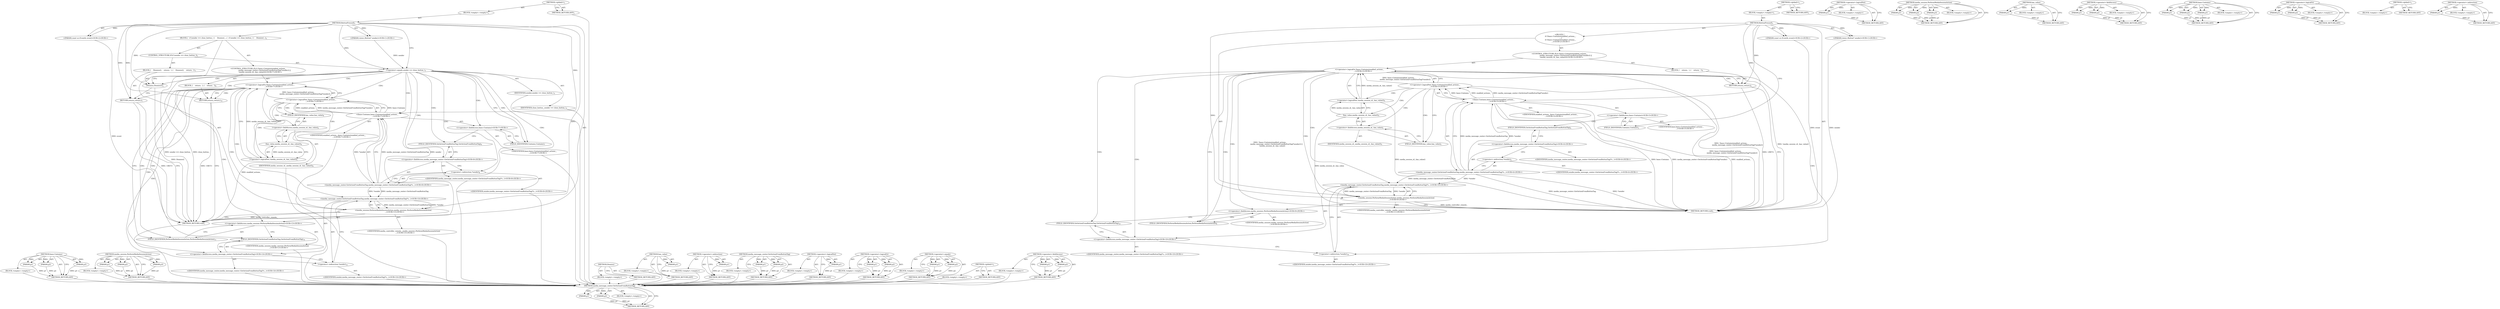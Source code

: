 digraph "&lt;operator&gt;.indirection" {
vulnerable_89 [label=<(METHOD,base.Contains)>];
vulnerable_90 [label=<(PARAM,p1)>];
vulnerable_91 [label=<(PARAM,p2)>];
vulnerable_92 [label=<(PARAM,p3)>];
vulnerable_93 [label=<(BLOCK,&lt;empty&gt;,&lt;empty&gt;)>];
vulnerable_94 [label=<(METHOD_RETURN,ANY)>];
vulnerable_113 [label=<(METHOD,media_session.PerformMediaSessionAction)>];
vulnerable_114 [label=<(PARAM,p1)>];
vulnerable_115 [label=<(PARAM,p2)>];
vulnerable_116 [label=<(PARAM,p3)>];
vulnerable_117 [label=<(BLOCK,&lt;empty&gt;,&lt;empty&gt;)>];
vulnerable_118 [label=<(METHOD_RETURN,ANY)>];
vulnerable_6 [label=<(METHOD,&lt;global&gt;)<SUB>1</SUB>>];
vulnerable_7 [label=<(BLOCK,&lt;empty&gt;,&lt;empty&gt;)<SUB>1</SUB>>];
vulnerable_8 [label=<(METHOD,ButtonPressed)<SUB>1</SUB>>];
vulnerable_9 [label="<(PARAM,views::Button* sender)<SUB>1</SUB>>"];
vulnerable_10 [label="<(PARAM,const ui::Event&amp; event)<SUB>2</SUB>>"];
vulnerable_11 [label=<(BLOCK,{
  if (sender == close_button_) {
    Dismiss(...,{
  if (sender == close_button_) {
    Dismiss(...)<SUB>2</SUB>>];
vulnerable_12 [label=<(CONTROL_STRUCTURE,IF,if (sender == close_button_))<SUB>3</SUB>>];
vulnerable_13 [label=<(&lt;operator&gt;.equals,sender == close_button_)<SUB>3</SUB>>];
vulnerable_14 [label=<(IDENTIFIER,sender,sender == close_button_)<SUB>3</SUB>>];
vulnerable_15 [label=<(IDENTIFIER,close_button_,sender == close_button_)<SUB>3</SUB>>];
vulnerable_16 [label=<(BLOCK,{
    Dismiss();
    return;
  },{
    Dismiss();
    return;
  })<SUB>3</SUB>>];
vulnerable_17 [label=<(Dismiss,Dismiss())<SUB>4</SUB>>];
vulnerable_18 [label=<(RETURN,return;,return;)<SUB>5</SUB>>];
vulnerable_19 [label="<(CONTROL_STRUCTURE,IF,if (!base::Contains(enabled_actions_,
                       media_message_center::GetActionFromButtonTag(*sender)) ||
       !media_session_id_.has_value()))<SUB>7</SUB>>"];
vulnerable_20 [label="<(&lt;operator&gt;.logicalOr,!base::Contains(enabled_actions_,
             ...)<SUB>7</SUB>>"];
vulnerable_21 [label="<(&lt;operator&gt;.logicalNot,!base::Contains(enabled_actions_,
             ...)<SUB>7</SUB>>"];
vulnerable_22 [label="<(base.Contains,base::Contains(enabled_actions_,
              ...)<SUB>7</SUB>>"];
vulnerable_23 [label="<(&lt;operator&gt;.fieldAccess,base::Contains)<SUB>7</SUB>>"];
vulnerable_24 [label="<(IDENTIFIER,base,base::Contains(enabled_actions_,
              ...)<SUB>7</SUB>>"];
vulnerable_25 [label=<(FIELD_IDENTIFIER,Contains,Contains)<SUB>7</SUB>>];
vulnerable_26 [label="<(IDENTIFIER,enabled_actions_,base::Contains(enabled_actions_,
              ...)<SUB>7</SUB>>"];
vulnerable_27 [label="<(media_message_center.GetActionFromButtonTag,media_message_center::GetActionFromButtonTag(*s...)<SUB>8</SUB>>"];
vulnerable_28 [label="<(&lt;operator&gt;.fieldAccess,media_message_center::GetActionFromButtonTag)<SUB>8</SUB>>"];
vulnerable_29 [label="<(IDENTIFIER,media_message_center,media_message_center::GetActionFromButtonTag(*s...)<SUB>8</SUB>>"];
vulnerable_30 [label=<(FIELD_IDENTIFIER,GetActionFromButtonTag,GetActionFromButtonTag)<SUB>8</SUB>>];
vulnerable_31 [label=<(&lt;operator&gt;.indirection,*sender)<SUB>8</SUB>>];
vulnerable_32 [label="<(IDENTIFIER,sender,media_message_center::GetActionFromButtonTag(*s...)<SUB>8</SUB>>"];
vulnerable_33 [label=<(&lt;operator&gt;.logicalNot,!media_session_id_.has_value())<SUB>9</SUB>>];
vulnerable_34 [label=<(has_value,media_session_id_.has_value())<SUB>9</SUB>>];
vulnerable_35 [label=<(&lt;operator&gt;.fieldAccess,media_session_id_.has_value)<SUB>9</SUB>>];
vulnerable_36 [label=<(IDENTIFIER,media_session_id_,media_session_id_.has_value())<SUB>9</SUB>>];
vulnerable_37 [label=<(FIELD_IDENTIFIER,has_value,has_value)<SUB>9</SUB>>];
vulnerable_38 [label=<(BLOCK,{
    return;
  },{
    return;
  })<SUB>9</SUB>>];
vulnerable_39 [label=<(RETURN,return;,return;)<SUB>10</SUB>>];
vulnerable_40 [label="<(media_session.PerformMediaSessionAction,media_session::PerformMediaSessionAction(
     ...)<SUB>13</SUB>>"];
vulnerable_41 [label="<(&lt;operator&gt;.fieldAccess,media_session::PerformMediaSessionAction)<SUB>13</SUB>>"];
vulnerable_42 [label="<(IDENTIFIER,media_session,media_session::PerformMediaSessionAction(
     ...)<SUB>13</SUB>>"];
vulnerable_43 [label=<(FIELD_IDENTIFIER,PerformMediaSessionAction,PerformMediaSessionAction)<SUB>13</SUB>>];
vulnerable_44 [label="<(media_message_center.GetActionFromButtonTag,media_message_center::GetActionFromButtonTag(*s...)<SUB>14</SUB>>"];
vulnerable_45 [label="<(&lt;operator&gt;.fieldAccess,media_message_center::GetActionFromButtonTag)<SUB>14</SUB>>"];
vulnerable_46 [label="<(IDENTIFIER,media_message_center,media_message_center::GetActionFromButtonTag(*s...)<SUB>14</SUB>>"];
vulnerable_47 [label=<(FIELD_IDENTIFIER,GetActionFromButtonTag,GetActionFromButtonTag)<SUB>14</SUB>>];
vulnerable_48 [label=<(&lt;operator&gt;.indirection,*sender)<SUB>14</SUB>>];
vulnerable_49 [label="<(IDENTIFIER,sender,media_message_center::GetActionFromButtonTag(*s...)<SUB>14</SUB>>"];
vulnerable_50 [label="<(IDENTIFIER,media_controller_remote_,media_session::PerformMediaSessionAction(
     ...)<SUB>15</SUB>>"];
vulnerable_51 [label=<(METHOD_RETURN,void)<SUB>1</SUB>>];
vulnerable_53 [label=<(METHOD_RETURN,ANY)<SUB>1</SUB>>];
vulnerable_77 [label=<(METHOD,Dismiss)>];
vulnerable_78 [label=<(BLOCK,&lt;empty&gt;,&lt;empty&gt;)>];
vulnerable_79 [label=<(METHOD_RETURN,ANY)>];
vulnerable_109 [label=<(METHOD,has_value)>];
vulnerable_110 [label=<(PARAM,p1)>];
vulnerable_111 [label=<(BLOCK,&lt;empty&gt;,&lt;empty&gt;)>];
vulnerable_112 [label=<(METHOD_RETURN,ANY)>];
vulnerable_105 [label=<(METHOD,&lt;operator&gt;.indirection)>];
vulnerable_106 [label=<(PARAM,p1)>];
vulnerable_107 [label=<(BLOCK,&lt;empty&gt;,&lt;empty&gt;)>];
vulnerable_108 [label=<(METHOD_RETURN,ANY)>];
vulnerable_100 [label=<(METHOD,media_message_center.GetActionFromButtonTag)>];
vulnerable_101 [label=<(PARAM,p1)>];
vulnerable_102 [label=<(PARAM,p2)>];
vulnerable_103 [label=<(BLOCK,&lt;empty&gt;,&lt;empty&gt;)>];
vulnerable_104 [label=<(METHOD_RETURN,ANY)>];
vulnerable_85 [label=<(METHOD,&lt;operator&gt;.logicalNot)>];
vulnerable_86 [label=<(PARAM,p1)>];
vulnerable_87 [label=<(BLOCK,&lt;empty&gt;,&lt;empty&gt;)>];
vulnerable_88 [label=<(METHOD_RETURN,ANY)>];
vulnerable_80 [label=<(METHOD,&lt;operator&gt;.logicalOr)>];
vulnerable_81 [label=<(PARAM,p1)>];
vulnerable_82 [label=<(PARAM,p2)>];
vulnerable_83 [label=<(BLOCK,&lt;empty&gt;,&lt;empty&gt;)>];
vulnerable_84 [label=<(METHOD_RETURN,ANY)>];
vulnerable_72 [label=<(METHOD,&lt;operator&gt;.equals)>];
vulnerable_73 [label=<(PARAM,p1)>];
vulnerable_74 [label=<(PARAM,p2)>];
vulnerable_75 [label=<(BLOCK,&lt;empty&gt;,&lt;empty&gt;)>];
vulnerable_76 [label=<(METHOD_RETURN,ANY)>];
vulnerable_66 [label=<(METHOD,&lt;global&gt;)<SUB>1</SUB>>];
vulnerable_67 [label=<(BLOCK,&lt;empty&gt;,&lt;empty&gt;)>];
vulnerable_68 [label=<(METHOD_RETURN,ANY)>];
vulnerable_95 [label=<(METHOD,&lt;operator&gt;.fieldAccess)>];
vulnerable_96 [label=<(PARAM,p1)>];
vulnerable_97 [label=<(PARAM,p2)>];
vulnerable_98 [label=<(BLOCK,&lt;empty&gt;,&lt;empty&gt;)>];
vulnerable_99 [label=<(METHOD_RETURN,ANY)>];
fixed_85 [label=<(METHOD,media_message_center.GetActionFromButtonTag)>];
fixed_86 [label=<(PARAM,p1)>];
fixed_87 [label=<(PARAM,p2)>];
fixed_88 [label=<(BLOCK,&lt;empty&gt;,&lt;empty&gt;)>];
fixed_89 [label=<(METHOD_RETURN,ANY)>];
fixed_6 [label=<(METHOD,&lt;global&gt;)<SUB>1</SUB>>];
fixed_7 [label=<(BLOCK,&lt;empty&gt;,&lt;empty&gt;)<SUB>1</SUB>>];
fixed_8 [label=<(METHOD,ButtonPressed)<SUB>1</SUB>>];
fixed_9 [label="<(PARAM,views::Button* sender)<SUB>1</SUB>>"];
fixed_10 [label="<(PARAM,const ui::Event&amp; event)<SUB>2</SUB>>"];
fixed_11 [label="<(BLOCK,{
   if (!base::Contains(enabled_actions_,
    ...,{
   if (!base::Contains(enabled_actions_,
    ...)<SUB>2</SUB>>"];
fixed_12 [label="<(CONTROL_STRUCTURE,IF,if (!base::Contains(enabled_actions_,
                       media_message_center::GetActionFromButtonTag(*sender)) ||
       !media_session_id_.has_value()))<SUB>3</SUB>>"];
fixed_13 [label="<(&lt;operator&gt;.logicalOr,!base::Contains(enabled_actions_,
             ...)<SUB>3</SUB>>"];
fixed_14 [label="<(&lt;operator&gt;.logicalNot,!base::Contains(enabled_actions_,
             ...)<SUB>3</SUB>>"];
fixed_15 [label="<(base.Contains,base::Contains(enabled_actions_,
              ...)<SUB>3</SUB>>"];
fixed_16 [label="<(&lt;operator&gt;.fieldAccess,base::Contains)<SUB>3</SUB>>"];
fixed_17 [label="<(IDENTIFIER,base,base::Contains(enabled_actions_,
              ...)<SUB>3</SUB>>"];
fixed_18 [label=<(FIELD_IDENTIFIER,Contains,Contains)<SUB>3</SUB>>];
fixed_19 [label="<(IDENTIFIER,enabled_actions_,base::Contains(enabled_actions_,
              ...)<SUB>3</SUB>>"];
fixed_20 [label="<(media_message_center.GetActionFromButtonTag,media_message_center::GetActionFromButtonTag(*s...)<SUB>4</SUB>>"];
fixed_21 [label="<(&lt;operator&gt;.fieldAccess,media_message_center::GetActionFromButtonTag)<SUB>4</SUB>>"];
fixed_22 [label="<(IDENTIFIER,media_message_center,media_message_center::GetActionFromButtonTag(*s...)<SUB>4</SUB>>"];
fixed_23 [label=<(FIELD_IDENTIFIER,GetActionFromButtonTag,GetActionFromButtonTag)<SUB>4</SUB>>];
fixed_24 [label=<(&lt;operator&gt;.indirection,*sender)<SUB>4</SUB>>];
fixed_25 [label="<(IDENTIFIER,sender,media_message_center::GetActionFromButtonTag(*s...)<SUB>4</SUB>>"];
fixed_26 [label=<(&lt;operator&gt;.logicalNot,!media_session_id_.has_value())<SUB>5</SUB>>];
fixed_27 [label=<(has_value,media_session_id_.has_value())<SUB>5</SUB>>];
fixed_28 [label=<(&lt;operator&gt;.fieldAccess,media_session_id_.has_value)<SUB>5</SUB>>];
fixed_29 [label=<(IDENTIFIER,media_session_id_,media_session_id_.has_value())<SUB>5</SUB>>];
fixed_30 [label=<(FIELD_IDENTIFIER,has_value,has_value)<SUB>5</SUB>>];
fixed_31 [label=<(BLOCK,{
    return;
  },{
    return;
  })<SUB>5</SUB>>];
fixed_32 [label=<(RETURN,return;,return;)<SUB>6</SUB>>];
fixed_33 [label="<(media_session.PerformMediaSessionAction,media_session::PerformMediaSessionAction(
     ...)<SUB>9</SUB>>"];
fixed_34 [label="<(&lt;operator&gt;.fieldAccess,media_session::PerformMediaSessionAction)<SUB>9</SUB>>"];
fixed_35 [label="<(IDENTIFIER,media_session,media_session::PerformMediaSessionAction(
     ...)<SUB>9</SUB>>"];
fixed_36 [label=<(FIELD_IDENTIFIER,PerformMediaSessionAction,PerformMediaSessionAction)<SUB>9</SUB>>];
fixed_37 [label="<(media_message_center.GetActionFromButtonTag,media_message_center::GetActionFromButtonTag(*s...)<SUB>10</SUB>>"];
fixed_38 [label="<(&lt;operator&gt;.fieldAccess,media_message_center::GetActionFromButtonTag)<SUB>10</SUB>>"];
fixed_39 [label="<(IDENTIFIER,media_message_center,media_message_center::GetActionFromButtonTag(*s...)<SUB>10</SUB>>"];
fixed_40 [label=<(FIELD_IDENTIFIER,GetActionFromButtonTag,GetActionFromButtonTag)<SUB>10</SUB>>];
fixed_41 [label=<(&lt;operator&gt;.indirection,*sender)<SUB>10</SUB>>];
fixed_42 [label="<(IDENTIFIER,sender,media_message_center::GetActionFromButtonTag(*s...)<SUB>10</SUB>>"];
fixed_43 [label="<(IDENTIFIER,media_controller_remote_,media_session::PerformMediaSessionAction(
     ...)<SUB>11</SUB>>"];
fixed_44 [label=<(METHOD_RETURN,void)<SUB>1</SUB>>];
fixed_46 [label=<(METHOD_RETURN,ANY)<SUB>1</SUB>>];
fixed_70 [label=<(METHOD,&lt;operator&gt;.logicalNot)>];
fixed_71 [label=<(PARAM,p1)>];
fixed_72 [label=<(BLOCK,&lt;empty&gt;,&lt;empty&gt;)>];
fixed_73 [label=<(METHOD_RETURN,ANY)>];
fixed_98 [label=<(METHOD,media_session.PerformMediaSessionAction)>];
fixed_99 [label=<(PARAM,p1)>];
fixed_100 [label=<(PARAM,p2)>];
fixed_101 [label=<(PARAM,p3)>];
fixed_102 [label=<(BLOCK,&lt;empty&gt;,&lt;empty&gt;)>];
fixed_103 [label=<(METHOD_RETURN,ANY)>];
fixed_94 [label=<(METHOD,has_value)>];
fixed_95 [label=<(PARAM,p1)>];
fixed_96 [label=<(BLOCK,&lt;empty&gt;,&lt;empty&gt;)>];
fixed_97 [label=<(METHOD_RETURN,ANY)>];
fixed_80 [label=<(METHOD,&lt;operator&gt;.fieldAccess)>];
fixed_81 [label=<(PARAM,p1)>];
fixed_82 [label=<(PARAM,p2)>];
fixed_83 [label=<(BLOCK,&lt;empty&gt;,&lt;empty&gt;)>];
fixed_84 [label=<(METHOD_RETURN,ANY)>];
fixed_74 [label=<(METHOD,base.Contains)>];
fixed_75 [label=<(PARAM,p1)>];
fixed_76 [label=<(PARAM,p2)>];
fixed_77 [label=<(PARAM,p3)>];
fixed_78 [label=<(BLOCK,&lt;empty&gt;,&lt;empty&gt;)>];
fixed_79 [label=<(METHOD_RETURN,ANY)>];
fixed_65 [label=<(METHOD,&lt;operator&gt;.logicalOr)>];
fixed_66 [label=<(PARAM,p1)>];
fixed_67 [label=<(PARAM,p2)>];
fixed_68 [label=<(BLOCK,&lt;empty&gt;,&lt;empty&gt;)>];
fixed_69 [label=<(METHOD_RETURN,ANY)>];
fixed_59 [label=<(METHOD,&lt;global&gt;)<SUB>1</SUB>>];
fixed_60 [label=<(BLOCK,&lt;empty&gt;,&lt;empty&gt;)>];
fixed_61 [label=<(METHOD_RETURN,ANY)>];
fixed_90 [label=<(METHOD,&lt;operator&gt;.indirection)>];
fixed_91 [label=<(PARAM,p1)>];
fixed_92 [label=<(BLOCK,&lt;empty&gt;,&lt;empty&gt;)>];
fixed_93 [label=<(METHOD_RETURN,ANY)>];
vulnerable_89 -> vulnerable_90  [key=0, label="AST: "];
vulnerable_89 -> vulnerable_90  [key=1, label="DDG: "];
vulnerable_89 -> vulnerable_93  [key=0, label="AST: "];
vulnerable_89 -> vulnerable_91  [key=0, label="AST: "];
vulnerable_89 -> vulnerable_91  [key=1, label="DDG: "];
vulnerable_89 -> vulnerable_94  [key=0, label="AST: "];
vulnerable_89 -> vulnerable_94  [key=1, label="CFG: "];
vulnerable_89 -> vulnerable_92  [key=0, label="AST: "];
vulnerable_89 -> vulnerable_92  [key=1, label="DDG: "];
vulnerable_90 -> vulnerable_94  [key=0, label="DDG: p1"];
vulnerable_91 -> vulnerable_94  [key=0, label="DDG: p2"];
vulnerable_92 -> vulnerable_94  [key=0, label="DDG: p3"];
vulnerable_93 -> fixed_85  [key=0];
vulnerable_94 -> fixed_85  [key=0];
vulnerable_113 -> vulnerable_114  [key=0, label="AST: "];
vulnerable_113 -> vulnerable_114  [key=1, label="DDG: "];
vulnerable_113 -> vulnerable_117  [key=0, label="AST: "];
vulnerable_113 -> vulnerable_115  [key=0, label="AST: "];
vulnerable_113 -> vulnerable_115  [key=1, label="DDG: "];
vulnerable_113 -> vulnerable_118  [key=0, label="AST: "];
vulnerable_113 -> vulnerable_118  [key=1, label="CFG: "];
vulnerable_113 -> vulnerable_116  [key=0, label="AST: "];
vulnerable_113 -> vulnerable_116  [key=1, label="DDG: "];
vulnerable_114 -> vulnerable_118  [key=0, label="DDG: p1"];
vulnerable_115 -> vulnerable_118  [key=0, label="DDG: p2"];
vulnerable_116 -> vulnerable_118  [key=0, label="DDG: p3"];
vulnerable_117 -> fixed_85  [key=0];
vulnerable_118 -> fixed_85  [key=0];
vulnerable_6 -> vulnerable_7  [key=0, label="AST: "];
vulnerable_6 -> vulnerable_53  [key=0, label="AST: "];
vulnerable_6 -> vulnerable_53  [key=1, label="CFG: "];
vulnerable_7 -> vulnerable_8  [key=0, label="AST: "];
vulnerable_8 -> vulnerable_9  [key=0, label="AST: "];
vulnerable_8 -> vulnerable_9  [key=1, label="DDG: "];
vulnerable_8 -> vulnerable_10  [key=0, label="AST: "];
vulnerable_8 -> vulnerable_10  [key=1, label="DDG: "];
vulnerable_8 -> vulnerable_11  [key=0, label="AST: "];
vulnerable_8 -> vulnerable_51  [key=0, label="AST: "];
vulnerable_8 -> vulnerable_13  [key=0, label="CFG: "];
vulnerable_8 -> vulnerable_13  [key=1, label="DDG: "];
vulnerable_8 -> vulnerable_40  [key=0, label="DDG: "];
vulnerable_8 -> vulnerable_17  [key=0, label="DDG: "];
vulnerable_8 -> vulnerable_18  [key=0, label="DDG: "];
vulnerable_8 -> vulnerable_39  [key=0, label="DDG: "];
vulnerable_8 -> vulnerable_22  [key=0, label="DDG: "];
vulnerable_9 -> vulnerable_13  [key=0, label="DDG: sender"];
vulnerable_10 -> vulnerable_51  [key=0, label="DDG: event"];
vulnerable_11 -> vulnerable_12  [key=0, label="AST: "];
vulnerable_11 -> vulnerable_19  [key=0, label="AST: "];
vulnerable_11 -> vulnerable_40  [key=0, label="AST: "];
vulnerable_12 -> vulnerable_13  [key=0, label="AST: "];
vulnerable_12 -> vulnerable_16  [key=0, label="AST: "];
vulnerable_13 -> vulnerable_14  [key=0, label="AST: "];
vulnerable_13 -> vulnerable_15  [key=0, label="AST: "];
vulnerable_13 -> vulnerable_17  [key=0, label="CFG: "];
vulnerable_13 -> vulnerable_17  [key=1, label="CDG: "];
vulnerable_13 -> vulnerable_25  [key=0, label="CFG: "];
vulnerable_13 -> vulnerable_25  [key=1, label="CDG: "];
vulnerable_13 -> vulnerable_51  [key=0, label="DDG: sender"];
vulnerable_13 -> vulnerable_51  [key=1, label="DDG: sender == close_button_"];
vulnerable_13 -> vulnerable_51  [key=2, label="DDG: close_button_"];
vulnerable_13 -> vulnerable_30  [key=0, label="CDG: "];
vulnerable_13 -> vulnerable_21  [key=0, label="CDG: "];
vulnerable_13 -> vulnerable_23  [key=0, label="CDG: "];
vulnerable_13 -> vulnerable_28  [key=0, label="CDG: "];
vulnerable_13 -> vulnerable_20  [key=0, label="CDG: "];
vulnerable_13 -> vulnerable_22  [key=0, label="CDG: "];
vulnerable_13 -> vulnerable_27  [key=0, label="CDG: "];
vulnerable_13 -> vulnerable_18  [key=0, label="CDG: "];
vulnerable_13 -> vulnerable_31  [key=0, label="CDG: "];
vulnerable_14 -> fixed_85  [key=0];
vulnerable_15 -> fixed_85  [key=0];
vulnerable_16 -> vulnerable_17  [key=0, label="AST: "];
vulnerable_16 -> vulnerable_18  [key=0, label="AST: "];
vulnerable_17 -> vulnerable_18  [key=0, label="CFG: "];
vulnerable_17 -> vulnerable_51  [key=0, label="DDG: Dismiss()"];
vulnerable_18 -> vulnerable_51  [key=0, label="CFG: "];
vulnerable_18 -> vulnerable_51  [key=1, label="DDG: &lt;RET&gt;"];
vulnerable_19 -> vulnerable_20  [key=0, label="AST: "];
vulnerable_19 -> vulnerable_38  [key=0, label="AST: "];
vulnerable_20 -> vulnerable_21  [key=0, label="AST: "];
vulnerable_20 -> vulnerable_33  [key=0, label="AST: "];
vulnerable_20 -> vulnerable_39  [key=0, label="CFG: "];
vulnerable_20 -> vulnerable_39  [key=1, label="CDG: "];
vulnerable_20 -> vulnerable_43  [key=0, label="CFG: "];
vulnerable_20 -> vulnerable_43  [key=1, label="CDG: "];
vulnerable_20 -> vulnerable_47  [key=0, label="CDG: "];
vulnerable_20 -> vulnerable_48  [key=0, label="CDG: "];
vulnerable_20 -> vulnerable_41  [key=0, label="CDG: "];
vulnerable_20 -> vulnerable_45  [key=0, label="CDG: "];
vulnerable_20 -> vulnerable_40  [key=0, label="CDG: "];
vulnerable_20 -> vulnerable_44  [key=0, label="CDG: "];
vulnerable_21 -> vulnerable_22  [key=0, label="AST: "];
vulnerable_21 -> vulnerable_20  [key=0, label="CFG: "];
vulnerable_21 -> vulnerable_20  [key=1, label="DDG: base::Contains(enabled_actions_,
                       media_message_center::GetActionFromButtonTag(*sender))"];
vulnerable_21 -> vulnerable_37  [key=0, label="CFG: "];
vulnerable_21 -> vulnerable_37  [key=1, label="CDG: "];
vulnerable_21 -> vulnerable_34  [key=0, label="CDG: "];
vulnerable_21 -> vulnerable_33  [key=0, label="CDG: "];
vulnerable_21 -> vulnerable_35  [key=0, label="CDG: "];
vulnerable_22 -> vulnerable_23  [key=0, label="AST: "];
vulnerable_22 -> vulnerable_26  [key=0, label="AST: "];
vulnerable_22 -> vulnerable_27  [key=0, label="AST: "];
vulnerable_22 -> vulnerable_21  [key=0, label="CFG: "];
vulnerable_22 -> vulnerable_21  [key=1, label="DDG: base::Contains"];
vulnerable_22 -> vulnerable_21  [key=2, label="DDG: enabled_actions_"];
vulnerable_22 -> vulnerable_21  [key=3, label="DDG: media_message_center::GetActionFromButtonTag(*sender)"];
vulnerable_22 -> vulnerable_51  [key=0, label="DDG: enabled_actions_"];
vulnerable_23 -> vulnerable_24  [key=0, label="AST: "];
vulnerable_23 -> vulnerable_25  [key=0, label="AST: "];
vulnerable_23 -> vulnerable_30  [key=0, label="CFG: "];
vulnerable_24 -> fixed_85  [key=0];
vulnerable_25 -> vulnerable_23  [key=0, label="CFG: "];
vulnerable_26 -> fixed_85  [key=0];
vulnerable_27 -> vulnerable_28  [key=0, label="AST: "];
vulnerable_27 -> vulnerable_31  [key=0, label="AST: "];
vulnerable_27 -> vulnerable_22  [key=0, label="CFG: "];
vulnerable_27 -> vulnerable_22  [key=1, label="DDG: media_message_center::GetActionFromButtonTag"];
vulnerable_27 -> vulnerable_22  [key=2, label="DDG: *sender"];
vulnerable_27 -> vulnerable_44  [key=0, label="DDG: media_message_center::GetActionFromButtonTag"];
vulnerable_27 -> vulnerable_44  [key=1, label="DDG: *sender"];
vulnerable_28 -> vulnerable_29  [key=0, label="AST: "];
vulnerable_28 -> vulnerable_30  [key=0, label="AST: "];
vulnerable_28 -> vulnerable_31  [key=0, label="CFG: "];
vulnerable_29 -> fixed_85  [key=0];
vulnerable_30 -> vulnerable_28  [key=0, label="CFG: "];
vulnerable_31 -> vulnerable_32  [key=0, label="AST: "];
vulnerable_31 -> vulnerable_27  [key=0, label="CFG: "];
vulnerable_32 -> fixed_85  [key=0];
vulnerable_33 -> vulnerable_34  [key=0, label="AST: "];
vulnerable_33 -> vulnerable_20  [key=0, label="CFG: "];
vulnerable_33 -> vulnerable_20  [key=1, label="DDG: media_session_id_.has_value()"];
vulnerable_34 -> vulnerable_35  [key=0, label="AST: "];
vulnerable_34 -> vulnerable_33  [key=0, label="CFG: "];
vulnerable_34 -> vulnerable_33  [key=1, label="DDG: media_session_id_.has_value"];
vulnerable_35 -> vulnerable_36  [key=0, label="AST: "];
vulnerable_35 -> vulnerable_37  [key=0, label="AST: "];
vulnerable_35 -> vulnerable_34  [key=0, label="CFG: "];
vulnerable_36 -> fixed_85  [key=0];
vulnerable_37 -> vulnerable_35  [key=0, label="CFG: "];
vulnerable_38 -> vulnerable_39  [key=0, label="AST: "];
vulnerable_39 -> vulnerable_51  [key=0, label="CFG: "];
vulnerable_39 -> vulnerable_51  [key=1, label="DDG: &lt;RET&gt;"];
vulnerable_40 -> vulnerable_41  [key=0, label="AST: "];
vulnerable_40 -> vulnerable_44  [key=0, label="AST: "];
vulnerable_40 -> vulnerable_50  [key=0, label="AST: "];
vulnerable_40 -> vulnerable_51  [key=0, label="CFG: "];
vulnerable_40 -> vulnerable_51  [key=1, label="DDG: media_controller_remote_"];
vulnerable_41 -> vulnerable_42  [key=0, label="AST: "];
vulnerable_41 -> vulnerable_43  [key=0, label="AST: "];
vulnerable_41 -> vulnerable_47  [key=0, label="CFG: "];
vulnerable_42 -> fixed_85  [key=0];
vulnerable_43 -> vulnerable_41  [key=0, label="CFG: "];
vulnerable_44 -> vulnerable_45  [key=0, label="AST: "];
vulnerable_44 -> vulnerable_48  [key=0, label="AST: "];
vulnerable_44 -> vulnerable_40  [key=0, label="CFG: "];
vulnerable_44 -> vulnerable_40  [key=1, label="DDG: media_message_center::GetActionFromButtonTag"];
vulnerable_44 -> vulnerable_40  [key=2, label="DDG: *sender"];
vulnerable_45 -> vulnerable_46  [key=0, label="AST: "];
vulnerable_45 -> vulnerable_47  [key=0, label="AST: "];
vulnerable_45 -> vulnerable_48  [key=0, label="CFG: "];
vulnerable_46 -> fixed_85  [key=0];
vulnerable_47 -> vulnerable_45  [key=0, label="CFG: "];
vulnerable_48 -> vulnerable_49  [key=0, label="AST: "];
vulnerable_48 -> vulnerable_44  [key=0, label="CFG: "];
vulnerable_49 -> fixed_85  [key=0];
vulnerable_50 -> fixed_85  [key=0];
vulnerable_51 -> fixed_85  [key=0];
vulnerable_53 -> fixed_85  [key=0];
vulnerable_77 -> vulnerable_78  [key=0, label="AST: "];
vulnerable_77 -> vulnerable_79  [key=0, label="AST: "];
vulnerable_77 -> vulnerable_79  [key=1, label="CFG: "];
vulnerable_78 -> fixed_85  [key=0];
vulnerable_79 -> fixed_85  [key=0];
vulnerable_109 -> vulnerable_110  [key=0, label="AST: "];
vulnerable_109 -> vulnerable_110  [key=1, label="DDG: "];
vulnerable_109 -> vulnerable_111  [key=0, label="AST: "];
vulnerable_109 -> vulnerable_112  [key=0, label="AST: "];
vulnerable_109 -> vulnerable_112  [key=1, label="CFG: "];
vulnerable_110 -> vulnerable_112  [key=0, label="DDG: p1"];
vulnerable_111 -> fixed_85  [key=0];
vulnerable_112 -> fixed_85  [key=0];
vulnerable_105 -> vulnerable_106  [key=0, label="AST: "];
vulnerable_105 -> vulnerable_106  [key=1, label="DDG: "];
vulnerable_105 -> vulnerable_107  [key=0, label="AST: "];
vulnerable_105 -> vulnerable_108  [key=0, label="AST: "];
vulnerable_105 -> vulnerable_108  [key=1, label="CFG: "];
vulnerable_106 -> vulnerable_108  [key=0, label="DDG: p1"];
vulnerable_107 -> fixed_85  [key=0];
vulnerable_108 -> fixed_85  [key=0];
vulnerable_100 -> vulnerable_101  [key=0, label="AST: "];
vulnerable_100 -> vulnerable_101  [key=1, label="DDG: "];
vulnerable_100 -> vulnerable_103  [key=0, label="AST: "];
vulnerable_100 -> vulnerable_102  [key=0, label="AST: "];
vulnerable_100 -> vulnerable_102  [key=1, label="DDG: "];
vulnerable_100 -> vulnerable_104  [key=0, label="AST: "];
vulnerable_100 -> vulnerable_104  [key=1, label="CFG: "];
vulnerable_101 -> vulnerable_104  [key=0, label="DDG: p1"];
vulnerable_102 -> vulnerable_104  [key=0, label="DDG: p2"];
vulnerable_103 -> fixed_85  [key=0];
vulnerable_104 -> fixed_85  [key=0];
vulnerable_85 -> vulnerable_86  [key=0, label="AST: "];
vulnerable_85 -> vulnerable_86  [key=1, label="DDG: "];
vulnerable_85 -> vulnerable_87  [key=0, label="AST: "];
vulnerable_85 -> vulnerable_88  [key=0, label="AST: "];
vulnerable_85 -> vulnerable_88  [key=1, label="CFG: "];
vulnerable_86 -> vulnerable_88  [key=0, label="DDG: p1"];
vulnerable_87 -> fixed_85  [key=0];
vulnerable_88 -> fixed_85  [key=0];
vulnerable_80 -> vulnerable_81  [key=0, label="AST: "];
vulnerable_80 -> vulnerable_81  [key=1, label="DDG: "];
vulnerable_80 -> vulnerable_83  [key=0, label="AST: "];
vulnerable_80 -> vulnerable_82  [key=0, label="AST: "];
vulnerable_80 -> vulnerable_82  [key=1, label="DDG: "];
vulnerable_80 -> vulnerable_84  [key=0, label="AST: "];
vulnerable_80 -> vulnerable_84  [key=1, label="CFG: "];
vulnerable_81 -> vulnerable_84  [key=0, label="DDG: p1"];
vulnerable_82 -> vulnerable_84  [key=0, label="DDG: p2"];
vulnerable_83 -> fixed_85  [key=0];
vulnerable_84 -> fixed_85  [key=0];
vulnerable_72 -> vulnerable_73  [key=0, label="AST: "];
vulnerable_72 -> vulnerable_73  [key=1, label="DDG: "];
vulnerable_72 -> vulnerable_75  [key=0, label="AST: "];
vulnerable_72 -> vulnerable_74  [key=0, label="AST: "];
vulnerable_72 -> vulnerable_74  [key=1, label="DDG: "];
vulnerable_72 -> vulnerable_76  [key=0, label="AST: "];
vulnerable_72 -> vulnerable_76  [key=1, label="CFG: "];
vulnerable_73 -> vulnerable_76  [key=0, label="DDG: p1"];
vulnerable_74 -> vulnerable_76  [key=0, label="DDG: p2"];
vulnerable_75 -> fixed_85  [key=0];
vulnerable_76 -> fixed_85  [key=0];
vulnerable_66 -> vulnerable_67  [key=0, label="AST: "];
vulnerable_66 -> vulnerable_68  [key=0, label="AST: "];
vulnerable_66 -> vulnerable_68  [key=1, label="CFG: "];
vulnerable_67 -> fixed_85  [key=0];
vulnerable_68 -> fixed_85  [key=0];
vulnerable_95 -> vulnerable_96  [key=0, label="AST: "];
vulnerable_95 -> vulnerable_96  [key=1, label="DDG: "];
vulnerable_95 -> vulnerable_98  [key=0, label="AST: "];
vulnerable_95 -> vulnerable_97  [key=0, label="AST: "];
vulnerable_95 -> vulnerable_97  [key=1, label="DDG: "];
vulnerable_95 -> vulnerable_99  [key=0, label="AST: "];
vulnerable_95 -> vulnerable_99  [key=1, label="CFG: "];
vulnerable_96 -> vulnerable_99  [key=0, label="DDG: p1"];
vulnerable_97 -> vulnerable_99  [key=0, label="DDG: p2"];
vulnerable_98 -> fixed_85  [key=0];
vulnerable_99 -> fixed_85  [key=0];
fixed_85 -> fixed_86  [key=0, label="AST: "];
fixed_85 -> fixed_86  [key=1, label="DDG: "];
fixed_85 -> fixed_88  [key=0, label="AST: "];
fixed_85 -> fixed_87  [key=0, label="AST: "];
fixed_85 -> fixed_87  [key=1, label="DDG: "];
fixed_85 -> fixed_89  [key=0, label="AST: "];
fixed_85 -> fixed_89  [key=1, label="CFG: "];
fixed_86 -> fixed_89  [key=0, label="DDG: p1"];
fixed_87 -> fixed_89  [key=0, label="DDG: p2"];
fixed_6 -> fixed_7  [key=0, label="AST: "];
fixed_6 -> fixed_46  [key=0, label="AST: "];
fixed_6 -> fixed_46  [key=1, label="CFG: "];
fixed_7 -> fixed_8  [key=0, label="AST: "];
fixed_8 -> fixed_9  [key=0, label="AST: "];
fixed_8 -> fixed_9  [key=1, label="DDG: "];
fixed_8 -> fixed_10  [key=0, label="AST: "];
fixed_8 -> fixed_10  [key=1, label="DDG: "];
fixed_8 -> fixed_11  [key=0, label="AST: "];
fixed_8 -> fixed_44  [key=0, label="AST: "];
fixed_8 -> fixed_18  [key=0, label="CFG: "];
fixed_8 -> fixed_33  [key=0, label="DDG: "];
fixed_8 -> fixed_32  [key=0, label="DDG: "];
fixed_8 -> fixed_15  [key=0, label="DDG: "];
fixed_9 -> fixed_44  [key=0, label="DDG: sender"];
fixed_10 -> fixed_44  [key=0, label="DDG: event"];
fixed_11 -> fixed_12  [key=0, label="AST: "];
fixed_11 -> fixed_33  [key=0, label="AST: "];
fixed_12 -> fixed_13  [key=0, label="AST: "];
fixed_12 -> fixed_31  [key=0, label="AST: "];
fixed_13 -> fixed_14  [key=0, label="AST: "];
fixed_13 -> fixed_26  [key=0, label="AST: "];
fixed_13 -> fixed_32  [key=0, label="CFG: "];
fixed_13 -> fixed_32  [key=1, label="CDG: "];
fixed_13 -> fixed_36  [key=0, label="CFG: "];
fixed_13 -> fixed_36  [key=1, label="CDG: "];
fixed_13 -> fixed_44  [key=0, label="DDG: !base::Contains(enabled_actions_,
                       media_message_center::GetActionFromButtonTag(*sender))"];
fixed_13 -> fixed_44  [key=1, label="DDG: !media_session_id_.has_value()"];
fixed_13 -> fixed_44  [key=2, label="DDG: !base::Contains(enabled_actions_,
                       media_message_center::GetActionFromButtonTag(*sender)) ||
       !media_session_id_.has_value()"];
fixed_13 -> fixed_40  [key=0, label="CDG: "];
fixed_13 -> fixed_34  [key=0, label="CDG: "];
fixed_13 -> fixed_33  [key=0, label="CDG: "];
fixed_13 -> fixed_37  [key=0, label="CDG: "];
fixed_13 -> fixed_38  [key=0, label="CDG: "];
fixed_13 -> fixed_41  [key=0, label="CDG: "];
fixed_14 -> fixed_15  [key=0, label="AST: "];
fixed_14 -> fixed_13  [key=0, label="CFG: "];
fixed_14 -> fixed_13  [key=1, label="DDG: base::Contains(enabled_actions_,
                       media_message_center::GetActionFromButtonTag(*sender))"];
fixed_14 -> fixed_30  [key=0, label="CFG: "];
fixed_14 -> fixed_30  [key=1, label="CDG: "];
fixed_14 -> fixed_44  [key=0, label="DDG: base::Contains(enabled_actions_,
                       media_message_center::GetActionFromButtonTag(*sender))"];
fixed_14 -> fixed_26  [key=0, label="CDG: "];
fixed_14 -> fixed_28  [key=0, label="CDG: "];
fixed_14 -> fixed_27  [key=0, label="CDG: "];
fixed_15 -> fixed_16  [key=0, label="AST: "];
fixed_15 -> fixed_19  [key=0, label="AST: "];
fixed_15 -> fixed_20  [key=0, label="AST: "];
fixed_15 -> fixed_14  [key=0, label="CFG: "];
fixed_15 -> fixed_14  [key=1, label="DDG: base::Contains"];
fixed_15 -> fixed_14  [key=2, label="DDG: enabled_actions_"];
fixed_15 -> fixed_14  [key=3, label="DDG: media_message_center::GetActionFromButtonTag(*sender)"];
fixed_15 -> fixed_44  [key=0, label="DDG: base::Contains"];
fixed_15 -> fixed_44  [key=1, label="DDG: media_message_center::GetActionFromButtonTag(*sender)"];
fixed_15 -> fixed_44  [key=2, label="DDG: enabled_actions_"];
fixed_16 -> fixed_17  [key=0, label="AST: "];
fixed_16 -> fixed_18  [key=0, label="AST: "];
fixed_16 -> fixed_23  [key=0, label="CFG: "];
fixed_18 -> fixed_16  [key=0, label="CFG: "];
fixed_20 -> fixed_21  [key=0, label="AST: "];
fixed_20 -> fixed_24  [key=0, label="AST: "];
fixed_20 -> fixed_15  [key=0, label="CFG: "];
fixed_20 -> fixed_15  [key=1, label="DDG: media_message_center::GetActionFromButtonTag"];
fixed_20 -> fixed_15  [key=2, label="DDG: *sender"];
fixed_20 -> fixed_44  [key=0, label="DDG: media_message_center::GetActionFromButtonTag"];
fixed_20 -> fixed_44  [key=1, label="DDG: *sender"];
fixed_20 -> fixed_37  [key=0, label="DDG: media_message_center::GetActionFromButtonTag"];
fixed_20 -> fixed_37  [key=1, label="DDG: *sender"];
fixed_21 -> fixed_22  [key=0, label="AST: "];
fixed_21 -> fixed_23  [key=0, label="AST: "];
fixed_21 -> fixed_24  [key=0, label="CFG: "];
fixed_23 -> fixed_21  [key=0, label="CFG: "];
fixed_24 -> fixed_25  [key=0, label="AST: "];
fixed_24 -> fixed_20  [key=0, label="CFG: "];
fixed_26 -> fixed_27  [key=0, label="AST: "];
fixed_26 -> fixed_13  [key=0, label="CFG: "];
fixed_26 -> fixed_13  [key=1, label="DDG: media_session_id_.has_value()"];
fixed_26 -> fixed_44  [key=0, label="DDG: media_session_id_.has_value()"];
fixed_27 -> fixed_28  [key=0, label="AST: "];
fixed_27 -> fixed_26  [key=0, label="CFG: "];
fixed_27 -> fixed_26  [key=1, label="DDG: media_session_id_.has_value"];
fixed_27 -> fixed_44  [key=0, label="DDG: media_session_id_.has_value"];
fixed_28 -> fixed_29  [key=0, label="AST: "];
fixed_28 -> fixed_30  [key=0, label="AST: "];
fixed_28 -> fixed_27  [key=0, label="CFG: "];
fixed_30 -> fixed_28  [key=0, label="CFG: "];
fixed_31 -> fixed_32  [key=0, label="AST: "];
fixed_32 -> fixed_44  [key=0, label="CFG: "];
fixed_32 -> fixed_44  [key=1, label="DDG: &lt;RET&gt;"];
fixed_33 -> fixed_34  [key=0, label="AST: "];
fixed_33 -> fixed_37  [key=0, label="AST: "];
fixed_33 -> fixed_43  [key=0, label="AST: "];
fixed_33 -> fixed_44  [key=0, label="CFG: "];
fixed_33 -> fixed_44  [key=1, label="DDG: media_controller_remote_"];
fixed_34 -> fixed_35  [key=0, label="AST: "];
fixed_34 -> fixed_36  [key=0, label="AST: "];
fixed_34 -> fixed_40  [key=0, label="CFG: "];
fixed_36 -> fixed_34  [key=0, label="CFG: "];
fixed_37 -> fixed_38  [key=0, label="AST: "];
fixed_37 -> fixed_41  [key=0, label="AST: "];
fixed_37 -> fixed_33  [key=0, label="CFG: "];
fixed_37 -> fixed_33  [key=1, label="DDG: media_message_center::GetActionFromButtonTag"];
fixed_37 -> fixed_33  [key=2, label="DDG: *sender"];
fixed_38 -> fixed_39  [key=0, label="AST: "];
fixed_38 -> fixed_40  [key=0, label="AST: "];
fixed_38 -> fixed_41  [key=0, label="CFG: "];
fixed_40 -> fixed_38  [key=0, label="CFG: "];
fixed_41 -> fixed_42  [key=0, label="AST: "];
fixed_41 -> fixed_37  [key=0, label="CFG: "];
fixed_70 -> fixed_71  [key=0, label="AST: "];
fixed_70 -> fixed_71  [key=1, label="DDG: "];
fixed_70 -> fixed_72  [key=0, label="AST: "];
fixed_70 -> fixed_73  [key=0, label="AST: "];
fixed_70 -> fixed_73  [key=1, label="CFG: "];
fixed_71 -> fixed_73  [key=0, label="DDG: p1"];
fixed_98 -> fixed_99  [key=0, label="AST: "];
fixed_98 -> fixed_99  [key=1, label="DDG: "];
fixed_98 -> fixed_102  [key=0, label="AST: "];
fixed_98 -> fixed_100  [key=0, label="AST: "];
fixed_98 -> fixed_100  [key=1, label="DDG: "];
fixed_98 -> fixed_103  [key=0, label="AST: "];
fixed_98 -> fixed_103  [key=1, label="CFG: "];
fixed_98 -> fixed_101  [key=0, label="AST: "];
fixed_98 -> fixed_101  [key=1, label="DDG: "];
fixed_99 -> fixed_103  [key=0, label="DDG: p1"];
fixed_100 -> fixed_103  [key=0, label="DDG: p2"];
fixed_101 -> fixed_103  [key=0, label="DDG: p3"];
fixed_94 -> fixed_95  [key=0, label="AST: "];
fixed_94 -> fixed_95  [key=1, label="DDG: "];
fixed_94 -> fixed_96  [key=0, label="AST: "];
fixed_94 -> fixed_97  [key=0, label="AST: "];
fixed_94 -> fixed_97  [key=1, label="CFG: "];
fixed_95 -> fixed_97  [key=0, label="DDG: p1"];
fixed_80 -> fixed_81  [key=0, label="AST: "];
fixed_80 -> fixed_81  [key=1, label="DDG: "];
fixed_80 -> fixed_83  [key=0, label="AST: "];
fixed_80 -> fixed_82  [key=0, label="AST: "];
fixed_80 -> fixed_82  [key=1, label="DDG: "];
fixed_80 -> fixed_84  [key=0, label="AST: "];
fixed_80 -> fixed_84  [key=1, label="CFG: "];
fixed_81 -> fixed_84  [key=0, label="DDG: p1"];
fixed_82 -> fixed_84  [key=0, label="DDG: p2"];
fixed_74 -> fixed_75  [key=0, label="AST: "];
fixed_74 -> fixed_75  [key=1, label="DDG: "];
fixed_74 -> fixed_78  [key=0, label="AST: "];
fixed_74 -> fixed_76  [key=0, label="AST: "];
fixed_74 -> fixed_76  [key=1, label="DDG: "];
fixed_74 -> fixed_79  [key=0, label="AST: "];
fixed_74 -> fixed_79  [key=1, label="CFG: "];
fixed_74 -> fixed_77  [key=0, label="AST: "];
fixed_74 -> fixed_77  [key=1, label="DDG: "];
fixed_75 -> fixed_79  [key=0, label="DDG: p1"];
fixed_76 -> fixed_79  [key=0, label="DDG: p2"];
fixed_77 -> fixed_79  [key=0, label="DDG: p3"];
fixed_65 -> fixed_66  [key=0, label="AST: "];
fixed_65 -> fixed_66  [key=1, label="DDG: "];
fixed_65 -> fixed_68  [key=0, label="AST: "];
fixed_65 -> fixed_67  [key=0, label="AST: "];
fixed_65 -> fixed_67  [key=1, label="DDG: "];
fixed_65 -> fixed_69  [key=0, label="AST: "];
fixed_65 -> fixed_69  [key=1, label="CFG: "];
fixed_66 -> fixed_69  [key=0, label="DDG: p1"];
fixed_67 -> fixed_69  [key=0, label="DDG: p2"];
fixed_59 -> fixed_60  [key=0, label="AST: "];
fixed_59 -> fixed_61  [key=0, label="AST: "];
fixed_59 -> fixed_61  [key=1, label="CFG: "];
fixed_90 -> fixed_91  [key=0, label="AST: "];
fixed_90 -> fixed_91  [key=1, label="DDG: "];
fixed_90 -> fixed_92  [key=0, label="AST: "];
fixed_90 -> fixed_93  [key=0, label="AST: "];
fixed_90 -> fixed_93  [key=1, label="CFG: "];
fixed_91 -> fixed_93  [key=0, label="DDG: p1"];
}
